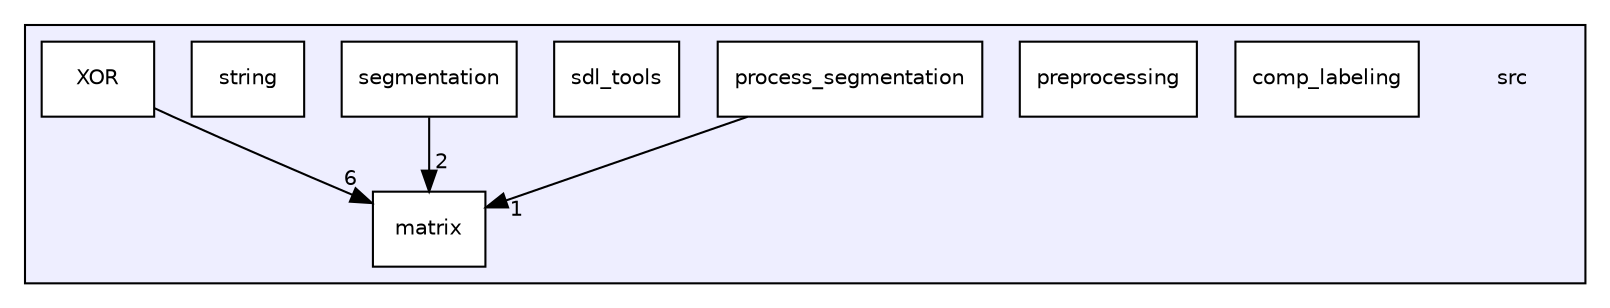 digraph "src" {
  compound=true
  node [ fontsize="10", fontname="Helvetica"];
  edge [ labelfontsize="10", labelfontname="Helvetica"];
  subgraph clusterdir_68267d1309a1af8e8297ef4c3efbcdba {
    graph [ bgcolor="#eeeeff", pencolor="black", label="" URL="dir_68267d1309a1af8e8297ef4c3efbcdba.html"];
    dir_68267d1309a1af8e8297ef4c3efbcdba [shape=plaintext label="src"];
    dir_b96b0c7e0cad7bb903fac2379c67404b [shape=box label="comp_labeling" color="black" fillcolor="white" style="filled" URL="dir_b96b0c7e0cad7bb903fac2379c67404b.html"];
    dir_40d7732de2983c682bb99d86585a563c [shape=box label="matrix" color="black" fillcolor="white" style="filled" URL="dir_40d7732de2983c682bb99d86585a563c.html"];
    dir_4e915715b3a82baafd590bbd135ded06 [shape=box label="preprocessing" color="black" fillcolor="white" style="filled" URL="dir_4e915715b3a82baafd590bbd135ded06.html"];
    dir_c62c60000f3875e09309c133add5c7ee [shape=box label="process_segmentation" color="black" fillcolor="white" style="filled" URL="dir_c62c60000f3875e09309c133add5c7ee.html"];
    dir_46284edf8f60cd4a0c8f5341ae69c399 [shape=box label="sdl_tools" color="black" fillcolor="white" style="filled" URL="dir_46284edf8f60cd4a0c8f5341ae69c399.html"];
    dir_0785fea4a6264962505be6fcfc9ca9f1 [shape=box label="segmentation" color="black" fillcolor="white" style="filled" URL="dir_0785fea4a6264962505be6fcfc9ca9f1.html"];
    dir_6cc8961f7f77054fb84f95c9f23f5ca0 [shape=box label="string" color="black" fillcolor="white" style="filled" URL="dir_6cc8961f7f77054fb84f95c9f23f5ca0.html"];
    dir_12f954de921366bc60876f5148afc2b8 [shape=box label="XOR" color="black" fillcolor="white" style="filled" URL="dir_12f954de921366bc60876f5148afc2b8.html"];
  }
  dir_c62c60000f3875e09309c133add5c7ee->dir_40d7732de2983c682bb99d86585a563c [headlabel="1", labeldistance=1.5 headhref="dir_000004_000002.html"];
  dir_0785fea4a6264962505be6fcfc9ca9f1->dir_40d7732de2983c682bb99d86585a563c [headlabel="2", labeldistance=1.5 headhref="dir_000006_000002.html"];
  dir_12f954de921366bc60876f5148afc2b8->dir_40d7732de2983c682bb99d86585a563c [headlabel="6", labeldistance=1.5 headhref="dir_000008_000002.html"];
}
